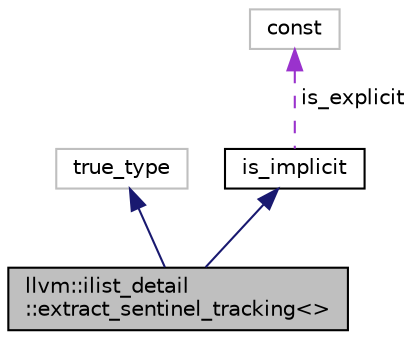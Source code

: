 digraph "llvm::ilist_detail::extract_sentinel_tracking&lt;&gt;"
{
 // LATEX_PDF_SIZE
  bgcolor="transparent";
  edge [fontname="Helvetica",fontsize="10",labelfontname="Helvetica",labelfontsize="10"];
  node [fontname="Helvetica",fontsize="10",shape=record];
  Node1 [label="llvm::ilist_detail\l::extract_sentinel_tracking\<\>",height=0.2,width=0.4,color="black", fillcolor="grey75", style="filled", fontcolor="black",tooltip=" "];
  Node2 -> Node1 [dir="back",color="midnightblue",fontsize="10",style="solid",fontname="Helvetica"];
  Node2 [label="true_type",height=0.2,width=0.4,color="grey75",tooltip=" "];
  Node3 -> Node1 [dir="back",color="midnightblue",fontsize="10",style="solid",fontname="Helvetica"];
  Node3 [label="is_implicit",height=0.2,width=0.4,color="black",URL="$structllvm_1_1ilist__detail_1_1explicitness.html",tooltip="Helper trait for recording whether an option is specified explicitly."];
  Node4 -> Node3 [dir="back",color="darkorchid3",fontsize="10",style="dashed",label=" is_explicit" ,fontname="Helvetica"];
  Node4 [label="const",height=0.2,width=0.4,color="grey75",tooltip=" "];
}
